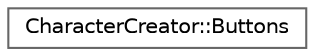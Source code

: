 digraph "Graphical Class Hierarchy"
{
 // LATEX_PDF_SIZE
  bgcolor="transparent";
  edge [fontname=Helvetica,fontsize=10,labelfontname=Helvetica,labelfontsize=10];
  node [fontname=Helvetica,fontsize=10,shape=box,height=0.2,width=0.4];
  rankdir="LR";
  Node0 [id="Node000000",label="CharacterCreator::Buttons",height=0.2,width=0.4,color="grey40", fillcolor="white", style="filled",URL="$struct_character_creator_1_1_buttons.html",tooltip="Represents the buttons for selecting character types."];
}
